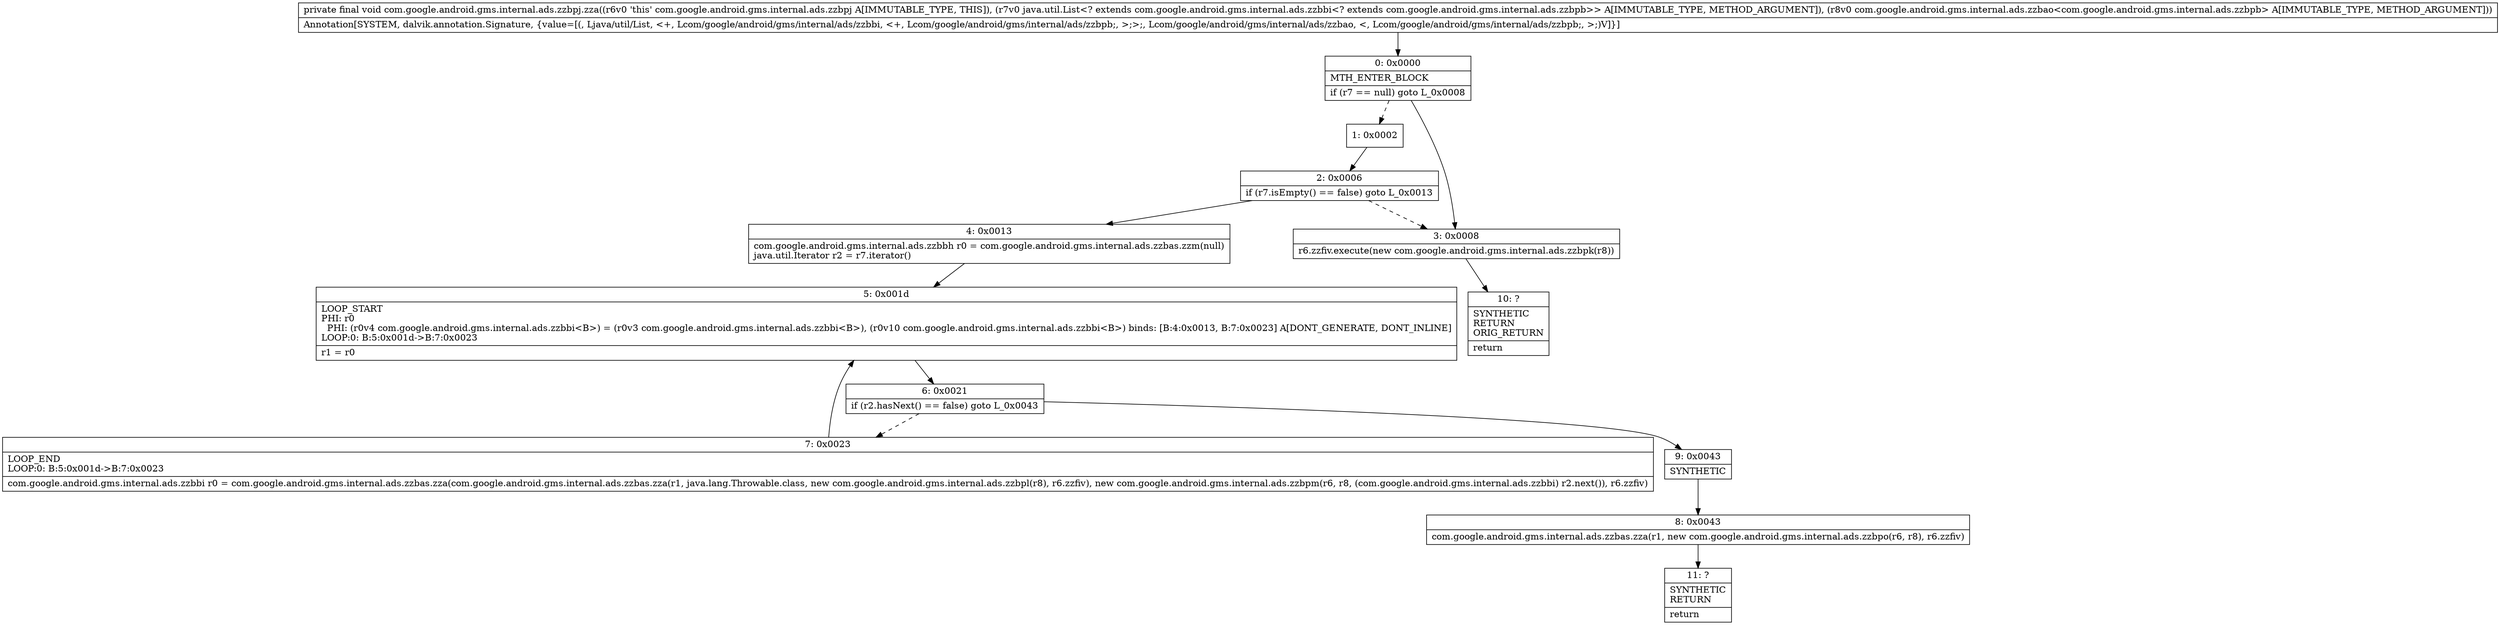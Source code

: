 digraph "CFG forcom.google.android.gms.internal.ads.zzbpj.zza(Ljava\/util\/List;Lcom\/google\/android\/gms\/internal\/ads\/zzbao;)V" {
Node_0 [shape=record,label="{0\:\ 0x0000|MTH_ENTER_BLOCK\l|if (r7 == null) goto L_0x0008\l}"];
Node_1 [shape=record,label="{1\:\ 0x0002}"];
Node_2 [shape=record,label="{2\:\ 0x0006|if (r7.isEmpty() == false) goto L_0x0013\l}"];
Node_3 [shape=record,label="{3\:\ 0x0008|r6.zzfiv.execute(new com.google.android.gms.internal.ads.zzbpk(r8))\l}"];
Node_4 [shape=record,label="{4\:\ 0x0013|com.google.android.gms.internal.ads.zzbbh r0 = com.google.android.gms.internal.ads.zzbas.zzm(null)\ljava.util.Iterator r2 = r7.iterator()\l}"];
Node_5 [shape=record,label="{5\:\ 0x001d|LOOP_START\lPHI: r0 \l  PHI: (r0v4 com.google.android.gms.internal.ads.zzbbi\<B\>) = (r0v3 com.google.android.gms.internal.ads.zzbbi\<B\>), (r0v10 com.google.android.gms.internal.ads.zzbbi\<B\>) binds: [B:4:0x0013, B:7:0x0023] A[DONT_GENERATE, DONT_INLINE]\lLOOP:0: B:5:0x001d\-\>B:7:0x0023\l|r1 = r0\l}"];
Node_6 [shape=record,label="{6\:\ 0x0021|if (r2.hasNext() == false) goto L_0x0043\l}"];
Node_7 [shape=record,label="{7\:\ 0x0023|LOOP_END\lLOOP:0: B:5:0x001d\-\>B:7:0x0023\l|com.google.android.gms.internal.ads.zzbbi r0 = com.google.android.gms.internal.ads.zzbas.zza(com.google.android.gms.internal.ads.zzbas.zza(r1, java.lang.Throwable.class, new com.google.android.gms.internal.ads.zzbpl(r8), r6.zzfiv), new com.google.android.gms.internal.ads.zzbpm(r6, r8, (com.google.android.gms.internal.ads.zzbbi) r2.next()), r6.zzfiv)\l}"];
Node_8 [shape=record,label="{8\:\ 0x0043|com.google.android.gms.internal.ads.zzbas.zza(r1, new com.google.android.gms.internal.ads.zzbpo(r6, r8), r6.zzfiv)\l}"];
Node_9 [shape=record,label="{9\:\ 0x0043|SYNTHETIC\l}"];
Node_10 [shape=record,label="{10\:\ ?|SYNTHETIC\lRETURN\lORIG_RETURN\l|return\l}"];
Node_11 [shape=record,label="{11\:\ ?|SYNTHETIC\lRETURN\l|return\l}"];
MethodNode[shape=record,label="{private final void com.google.android.gms.internal.ads.zzbpj.zza((r6v0 'this' com.google.android.gms.internal.ads.zzbpj A[IMMUTABLE_TYPE, THIS]), (r7v0 java.util.List\<? extends com.google.android.gms.internal.ads.zzbbi\<? extends com.google.android.gms.internal.ads.zzbpb\>\> A[IMMUTABLE_TYPE, METHOD_ARGUMENT]), (r8v0 com.google.android.gms.internal.ads.zzbao\<com.google.android.gms.internal.ads.zzbpb\> A[IMMUTABLE_TYPE, METHOD_ARGUMENT]))  | Annotation[SYSTEM, dalvik.annotation.Signature, \{value=[(, Ljava\/util\/List, \<+, Lcom\/google\/android\/gms\/internal\/ads\/zzbbi, \<+, Lcom\/google\/android\/gms\/internal\/ads\/zzbpb;, \>;\>;, Lcom\/google\/android\/gms\/internal\/ads\/zzbao, \<, Lcom\/google\/android\/gms\/internal\/ads\/zzbpb;, \>;)V]\}]\l}"];
MethodNode -> Node_0;
Node_0 -> Node_1[style=dashed];
Node_0 -> Node_3;
Node_1 -> Node_2;
Node_2 -> Node_3[style=dashed];
Node_2 -> Node_4;
Node_3 -> Node_10;
Node_4 -> Node_5;
Node_5 -> Node_6;
Node_6 -> Node_7[style=dashed];
Node_6 -> Node_9;
Node_7 -> Node_5;
Node_8 -> Node_11;
Node_9 -> Node_8;
}


